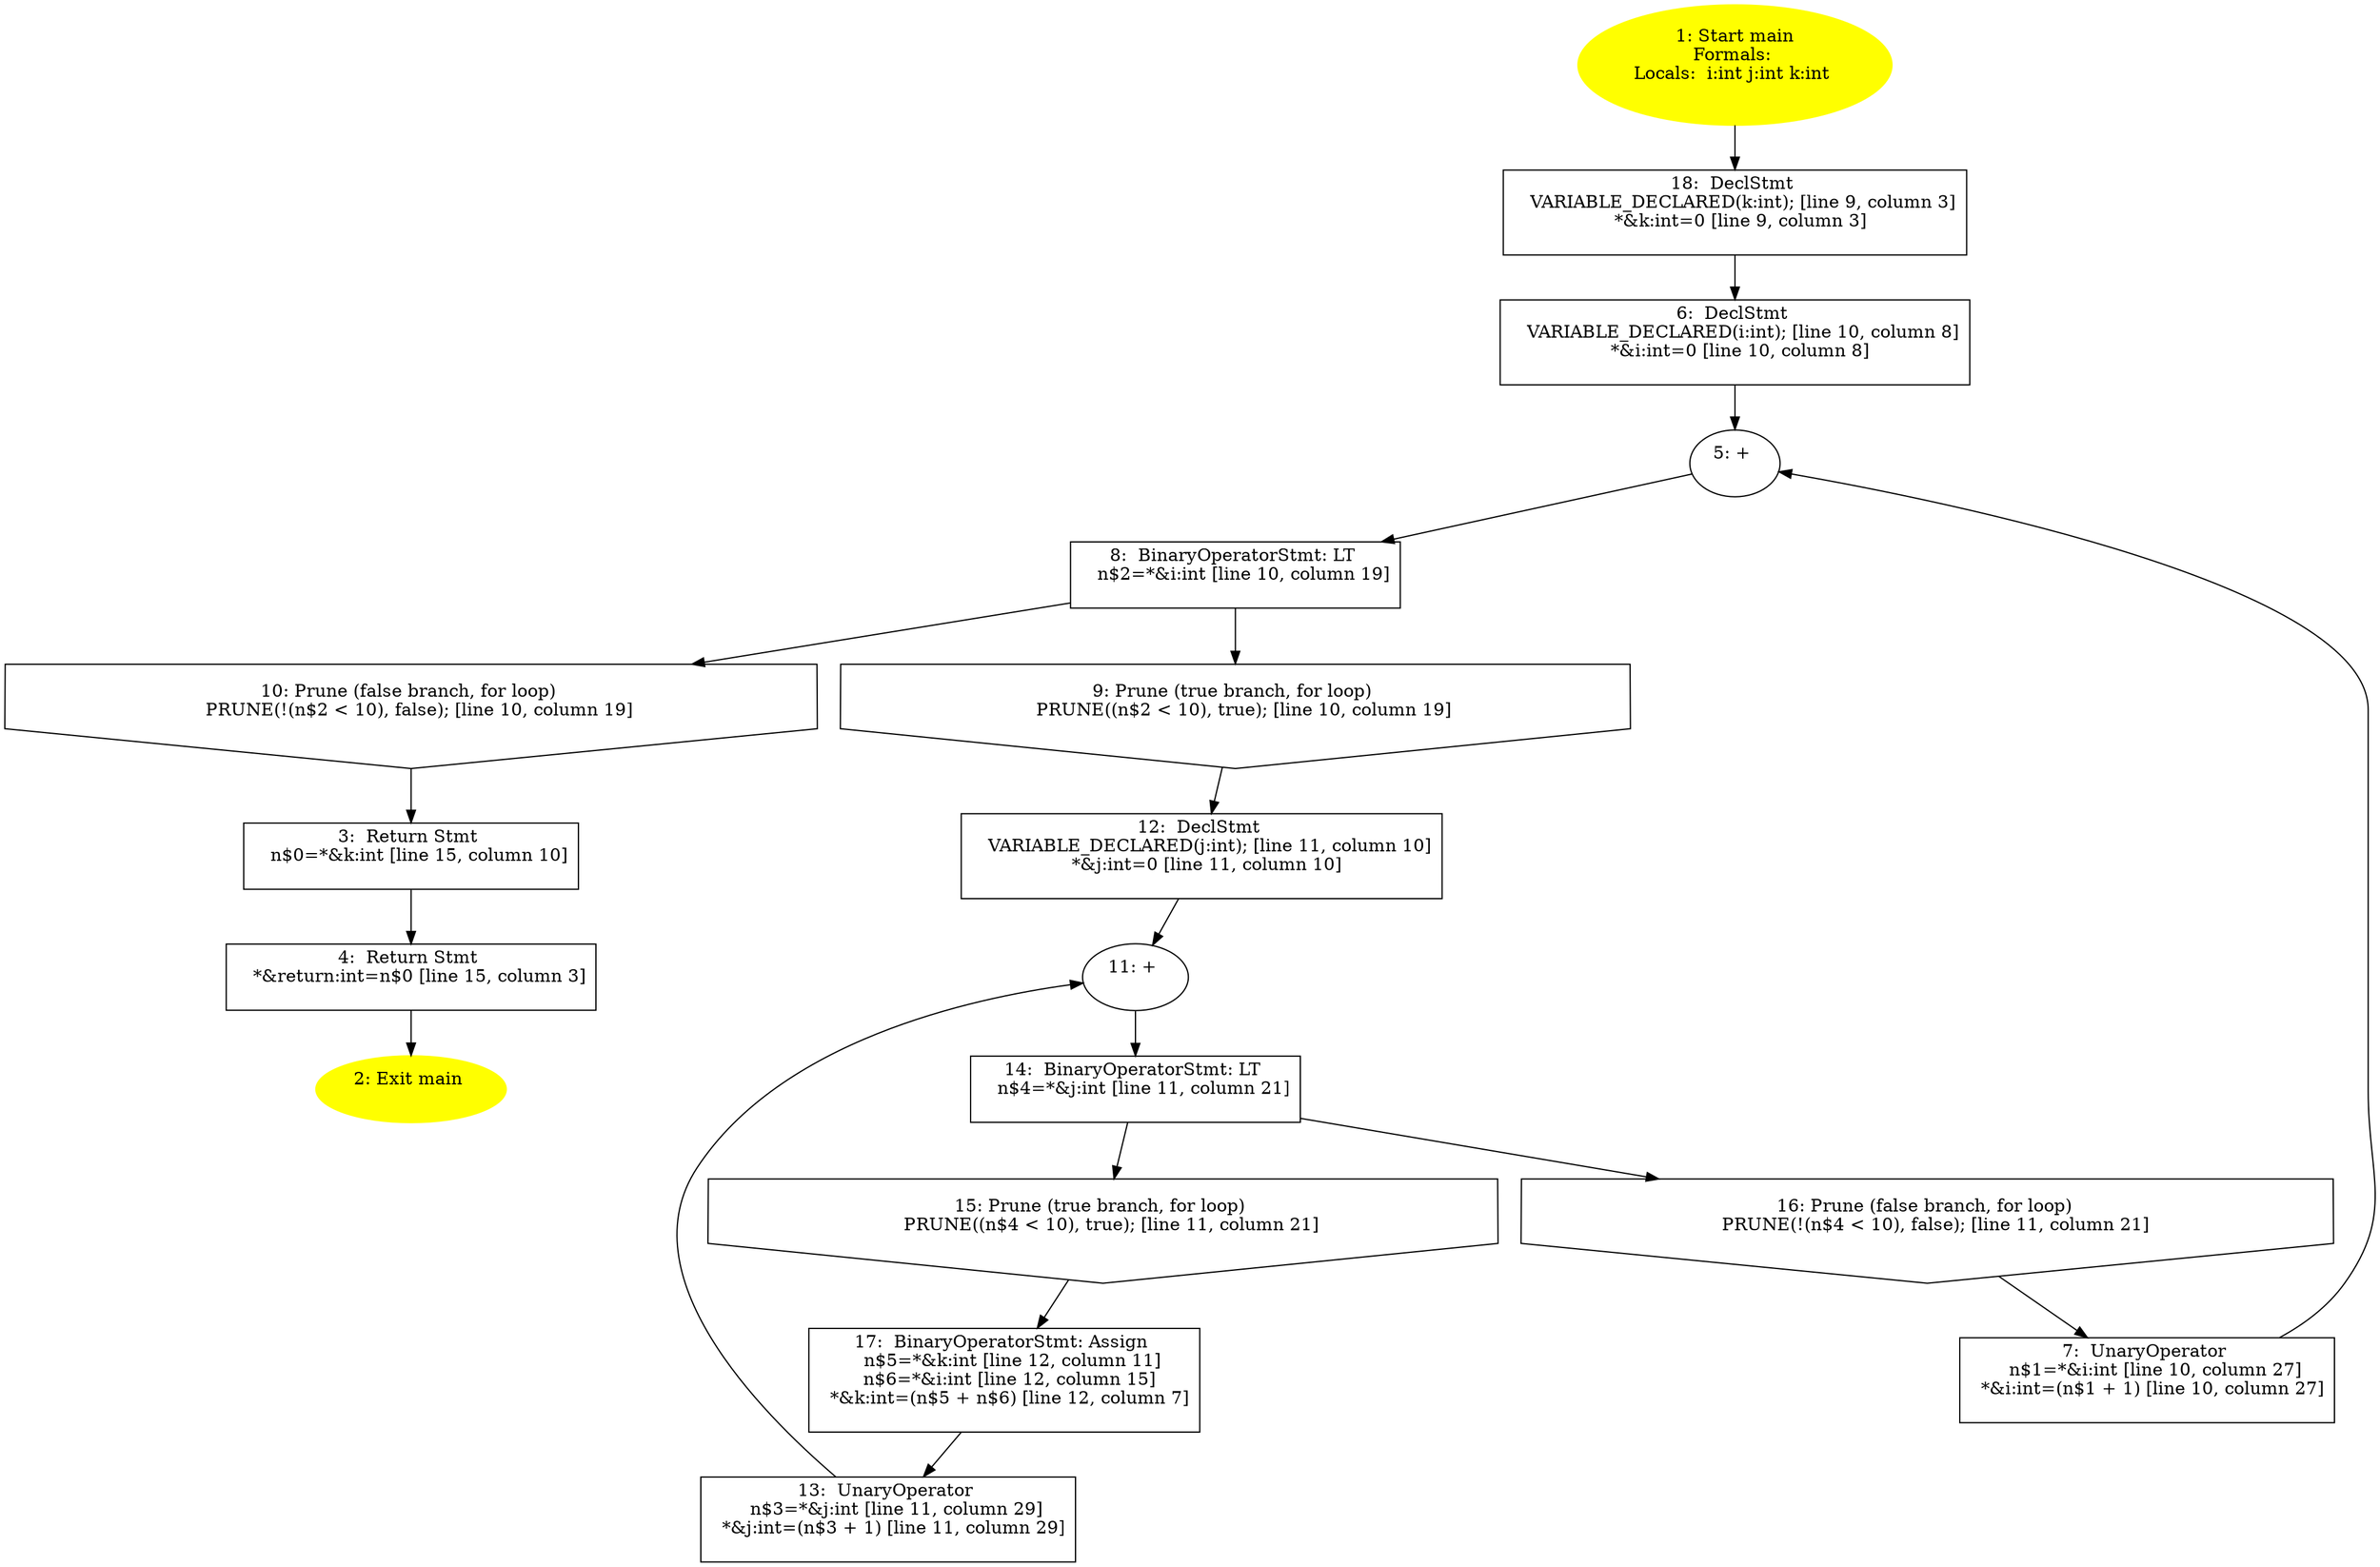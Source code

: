 /* @generated */
digraph cfg {
"main.fad58de7366495db_1" [label="1: Start main\nFormals: \nLocals:  i:int j:int k:int \n  " color=yellow style=filled]
	

	 "main.fad58de7366495db_1" -> "main.fad58de7366495db_18" ;
"main.fad58de7366495db_2" [label="2: Exit main \n  " color=yellow style=filled]
	

"main.fad58de7366495db_3" [label="3:  Return Stmt \n   n$0=*&k:int [line 15, column 10]\n " shape="box"]
	

	 "main.fad58de7366495db_3" -> "main.fad58de7366495db_4" ;
"main.fad58de7366495db_4" [label="4:  Return Stmt \n   *&return:int=n$0 [line 15, column 3]\n " shape="box"]
	

	 "main.fad58de7366495db_4" -> "main.fad58de7366495db_2" ;
"main.fad58de7366495db_5" [label="5: + \n  " ]
	

	 "main.fad58de7366495db_5" -> "main.fad58de7366495db_8" ;
"main.fad58de7366495db_6" [label="6:  DeclStmt \n   VARIABLE_DECLARED(i:int); [line 10, column 8]\n  *&i:int=0 [line 10, column 8]\n " shape="box"]
	

	 "main.fad58de7366495db_6" -> "main.fad58de7366495db_5" ;
"main.fad58de7366495db_7" [label="7:  UnaryOperator \n   n$1=*&i:int [line 10, column 27]\n  *&i:int=(n$1 + 1) [line 10, column 27]\n " shape="box"]
	

	 "main.fad58de7366495db_7" -> "main.fad58de7366495db_5" ;
"main.fad58de7366495db_8" [label="8:  BinaryOperatorStmt: LT \n   n$2=*&i:int [line 10, column 19]\n " shape="box"]
	

	 "main.fad58de7366495db_8" -> "main.fad58de7366495db_9" ;
	 "main.fad58de7366495db_8" -> "main.fad58de7366495db_10" ;
"main.fad58de7366495db_9" [label="9: Prune (true branch, for loop) \n   PRUNE((n$2 < 10), true); [line 10, column 19]\n " shape="invhouse"]
	

	 "main.fad58de7366495db_9" -> "main.fad58de7366495db_12" ;
"main.fad58de7366495db_10" [label="10: Prune (false branch, for loop) \n   PRUNE(!(n$2 < 10), false); [line 10, column 19]\n " shape="invhouse"]
	

	 "main.fad58de7366495db_10" -> "main.fad58de7366495db_3" ;
"main.fad58de7366495db_11" [label="11: + \n  " ]
	

	 "main.fad58de7366495db_11" -> "main.fad58de7366495db_14" ;
"main.fad58de7366495db_12" [label="12:  DeclStmt \n   VARIABLE_DECLARED(j:int); [line 11, column 10]\n  *&j:int=0 [line 11, column 10]\n " shape="box"]
	

	 "main.fad58de7366495db_12" -> "main.fad58de7366495db_11" ;
"main.fad58de7366495db_13" [label="13:  UnaryOperator \n   n$3=*&j:int [line 11, column 29]\n  *&j:int=(n$3 + 1) [line 11, column 29]\n " shape="box"]
	

	 "main.fad58de7366495db_13" -> "main.fad58de7366495db_11" ;
"main.fad58de7366495db_14" [label="14:  BinaryOperatorStmt: LT \n   n$4=*&j:int [line 11, column 21]\n " shape="box"]
	

	 "main.fad58de7366495db_14" -> "main.fad58de7366495db_15" ;
	 "main.fad58de7366495db_14" -> "main.fad58de7366495db_16" ;
"main.fad58de7366495db_15" [label="15: Prune (true branch, for loop) \n   PRUNE((n$4 < 10), true); [line 11, column 21]\n " shape="invhouse"]
	

	 "main.fad58de7366495db_15" -> "main.fad58de7366495db_17" ;
"main.fad58de7366495db_16" [label="16: Prune (false branch, for loop) \n   PRUNE(!(n$4 < 10), false); [line 11, column 21]\n " shape="invhouse"]
	

	 "main.fad58de7366495db_16" -> "main.fad58de7366495db_7" ;
"main.fad58de7366495db_17" [label="17:  BinaryOperatorStmt: Assign \n   n$5=*&k:int [line 12, column 11]\n  n$6=*&i:int [line 12, column 15]\n  *&k:int=(n$5 + n$6) [line 12, column 7]\n " shape="box"]
	

	 "main.fad58de7366495db_17" -> "main.fad58de7366495db_13" ;
"main.fad58de7366495db_18" [label="18:  DeclStmt \n   VARIABLE_DECLARED(k:int); [line 9, column 3]\n  *&k:int=0 [line 9, column 3]\n " shape="box"]
	

	 "main.fad58de7366495db_18" -> "main.fad58de7366495db_6" ;
}
